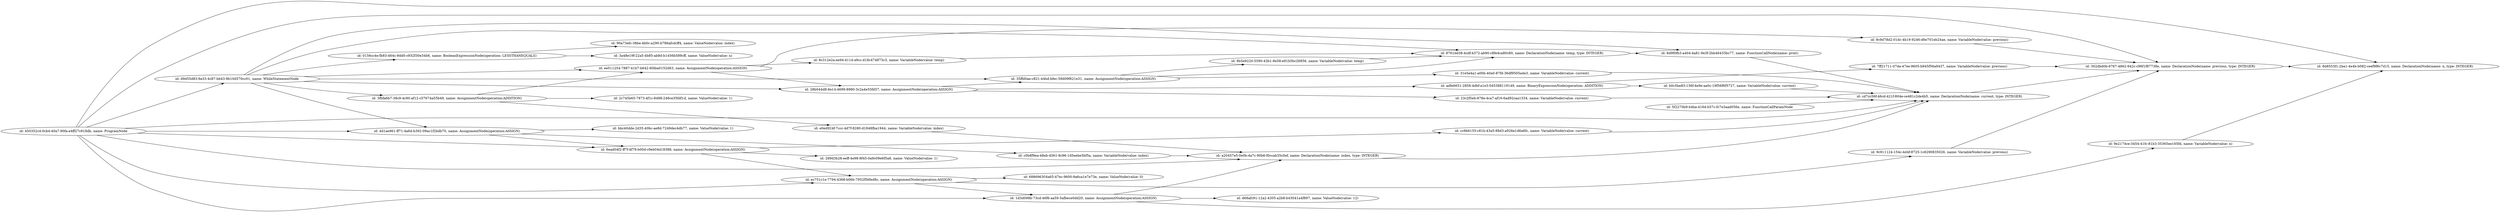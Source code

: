 digraph g {
	rankdir=LR
		"id: 31e5e4a1-a00b-40a0-87fd-36df9505a4e3, name: VariableNode(value: current)" -> "id: cd7cc56f-46cd-421f-804e-ce481c2de4b5, name: DeclarationNode(name: current, type: INTEGER)"
		"id: 450352c4-0cb4-40a7-90fa-e4ff27c918db, name: ProgramNode" -> "id: 302dbd0b-6767-4862-942c-c96f1f87738e, name: DeclarationNode(name: previous, type: INTEGER)"
		"id: 450352c4-0cb4-40a7-90fa-e4ff27c918db, name: ProgramNode" -> "id: cd7cc56f-46cd-421f-804e-ce481c2de4b5, name: DeclarationNode(name: current, type: INTEGER)"
		"id: 450352c4-0cb4-40a7-90fa-e4ff27c918db, name: ProgramNode" -> "id: a20457e5-0e0b-4a7c-90b6-f0ccab35c0ef, name: DeclarationNode(name: index, type: INTEGER)"
		"id: 450352c4-0cb4-40a7-90fa-e4ff27c918db, name: ProgramNode" -> "id: 8d8553f1-2ba1-4e4b-b082-ceef9f6c7d15, name: DeclarationNode(name: n, type: INTEGER)"
		"id: 450352c4-0cb4-40a7-90fa-e4ff27c918db, name: ProgramNode" -> "id: ec751c1e-7794-4368-b06b-7952f56fed8c, name: AssignmentNode(operation:ASSIGN)"
		"id: 450352c4-0cb4-40a7-90fa-e4ff27c918db, name: ProgramNode" -> "id: 4d1ae961-ff71-4a6d-b392-09ac1f2bdb70, name: AssignmentNode(operation:ASSIGN)"
		"id: 450352c4-0cb4-40a7-90fa-e4ff27c918db, name: ProgramNode" -> "id: d9d55d83-9a33-4c87-bb43-9b10d570cc01, name: WhileStatementNode"
		"id: 450352c4-0cb4-40a7-90fa-e4ff27c918db, name: ProgramNode" -> "id: 6ead04f2-ff7f-4f79-b00d-c9eb04d18388, name: AssignmentNode(operation:ASSIGN)"
		"id: 450352c4-0cb4-40a7-90fa-e4ff27c918db, name: ProgramNode" -> "id: 1d3d098b-73cd-46f6-aa59-5afbece0dd20, name: AssignmentNode(operation:ASSIGN)"
		"id: 6d9f0fb3-a404-4a81-9e3f-2bb46433bc77, name: FunctionCallNode(name: print)" -> "id: cd7cc56f-46cd-421f-804e-ce481c2de4b5, name: DeclarationNode(name: current, type: INTEGER)"
		"id: 3fbfa6b7-38c9-4c90-af12-c57674a55b49, name: AssignmentNode(operation:ADDITION)" -> "id: e0ed924f-7ccc-4d7f-8280-d1848fba1944, name: VariableNode(value: index)"
		"id: 3fbfa6b7-38c9-4c90-af12-c57674a55b49, name: AssignmentNode(operation:ADDITION)" -> "id: 2c745b65-7873-4f1c-8488-248ce35fdf1d, name: ValueNode(value: 1)"
		"id: 3fbfa6b7-38c9-4c90-af12-c57674a55b49, name: AssignmentNode(operation:ADDITION)" -> "id: ee511254-7887-41b7-b642-6f4ba0152d63, name: AssignmentNode(operation:ASSIGN)"
		"id: 23c2f5eb-878e-4ca7-af16-6ad92caa1334, name: VariableNode(value: current)" -> "id: cd7cc56f-46cd-421f-804e-ce481c2de4b5, name: DeclarationNode(name: current, type: INTEGER)"
		"id: 28b044d8-6e14-4699-8980-3c2a4e55fd57, name: AssignmentNode(operation:ASSIGN)" -> "id: adfe6651-2856-4dbf-a1e3-045388119149, name: BinaryExpressionNode(operation: ADDITION)"
		"id: 28b044d8-6e14-4699-8980-3c2a4e55fd57, name: AssignmentNode(operation:ASSIGN)" -> "id: 23c2f5eb-878e-4ca7-af16-6ad92caa1334, name: VariableNode(value: current)"
		"id: 28b044d8-6e14-4699-8980-3c2a4e55fd57, name: AssignmentNode(operation:ASSIGN)" -> "id: 35ffd0ae-c821-44bd-bfec-59d09f621e31, name: AssignmentNode(operation:ASSIGN)"
		"id: 9c9d78d2-01dc-4b19-9246-d6e701eb24ae, name: VariableNode(value: previous)" -> "id: 302dbd0b-6767-4862-942c-c96f1f87738e, name: DeclarationNode(name: previous, type: INTEGER)"
		"id: adfe6651-2856-4dbf-a1e3-045388119149, name: BinaryExpressionNode(operation: ADDITION)" -> "id: 7ff21711-07da-47ee-9605-b945f56a9437, name: VariableNode(value: previous)"
		"id: adfe6651-2856-4dbf-a1e3-045388119149, name: BinaryExpressionNode(operation: ADDITION)" -> "id: b0c5be83-136f-4e9e-aa0c-19f56f6f5727, name: VariableNode(value: current)"
		"id: cc9b6155-c81b-43a5-88d3-a926e1d6a6fc, name: VariableNode(value: current)" -> "id: cd7cc56f-46cd-421f-804e-ce481c2de4b5, name: DeclarationNode(name: current, type: INTEGER)"
		"id: 8b5e9220-5590-43b1-8e58-e91b5bc26856, name: VariableNode(value: temp)" -> "id: 8761bd38-4cdf-4372-ab90-c8fe4ca80c80, name: DeclarationNode(name: temp, type: INTEGER)"
		"id: d9d55d83-9a33-4c87-bb43-9b10d570cc01, name: WhileStatementNode" -> "id: 8761bd38-4cdf-4372-ab90-c8fe4ca80c80, name: DeclarationNode(name: temp, type: INTEGER)"
		"id: d9d55d83-9a33-4c87-bb43-9b10d570cc01, name: WhileStatementNode" -> "id: 0156cc4e-fb83-464c-9dd0-c932f30e34b6, name: BooleanExpressionNode(operation: LESSTHANEQUALS)"
		"id: d9d55d83-9a33-4c87-bb43-9b10d570cc01, name: WhileStatementNode" -> "id: 6d9f0fb3-a404-4a81-9e3f-2bb46433bc77, name: FunctionCallNode(name: print)"
		"id: d9d55d83-9a33-4c87-bb43-9b10d570cc01, name: WhileStatementNode" -> "id: 3fbfa6b7-38c9-4c90-af12-c57674a55b49, name: AssignmentNode(operation:ADDITION)"
		"id: d9d55d83-9a33-4c87-bb43-9b10d570cc01, name: WhileStatementNode" -> "id: 4d1ae961-ff71-4a6d-b392-09ac1f2bdb70, name: AssignmentNode(operation:ASSIGN)"
		"id: d9d55d83-9a33-4c87-bb43-9b10d570cc01, name: WhileStatementNode" -> "id: 35ffd0ae-c821-44bd-bfec-59d09f621e31, name: AssignmentNode(operation:ASSIGN)"
		"id: d9d55d83-9a33-4c87-bb43-9b10d570cc01, name: WhileStatementNode" -> "id: 28b044d8-6e14-4699-8980-3c2a4e55fd57, name: AssignmentNode(operation:ASSIGN)"
		"id: d9d55d83-9a33-4c87-bb43-9b10d570cc01, name: WhileStatementNode" -> "id: ee511254-7887-41b7-b642-6f4ba0152d63, name: AssignmentNode(operation:ASSIGN)"
		"id: 8761bd38-4cdf-4372-ab90-c8fe4ca80c80, name: DeclarationNode(name: temp, type: INTEGER)" -> "id: 6d9f0fb3-a404-4a81-9e3f-2bb46433bc77, name: FunctionCallNode(name: print)"
		"id: e0ed924f-7ccc-4d7f-8280-d1848fba1944, name: VariableNode(value: index)" -> "id: a20457e5-0e0b-4a7c-90b6-f0ccab35c0ef, name: DeclarationNode(name: index, type: INTEGER)"
		"id: 0156cc4e-fb83-464c-9dd0-c932f30e34b6, name: BooleanExpressionNode(operation: LESSTHANEQUALS)" -> "id: 90a73efc-38be-4b0c-a290-b786afcdcff4, name: ValueNode(value: index)"
		"id: 0156cc4e-fb83-464c-9dd0-c932f30e34b6, name: BooleanExpressionNode(operation: LESSTHANEQUALS)" -> "id: 3a48e19f-22a5-4b85-ab8d-b1456b589cff, name: ValueNode(value: n)"
		"id: cd7cc56f-46cd-421f-804e-ce481c2de4b5, name: DeclarationNode(name: current, type: INTEGER)" -> "id: 302dbd0b-6767-4862-942c-c96f1f87738e, name: DeclarationNode(name: previous, type: INTEGER)"
		"id: 9c911124-154c-4d4f-8725-1c6290835026, name: VariableNode(value: previous)" -> "id: 302dbd0b-6767-4862-942c-c96f1f87738e, name: DeclarationNode(name: previous, type: INTEGER)"
		"id: 8c312e2a-ee94-411d-a9cc-d18c474873c3, name: VariableNode(value: temp)" -> "id: 8761bd38-4cdf-4372-ab90-c8fe4ca80c80, name: DeclarationNode(name: temp, type: INTEGER)"
		"id: a20457e5-0e0b-4a7c-90b6-f0ccab35c0ef, name: DeclarationNode(name: index, type: INTEGER)" -> "id: cd7cc56f-46cd-421f-804e-ce481c2de4b5, name: DeclarationNode(name: current, type: INTEGER)"
		"id: 7ff21711-07da-47ee-9605-b945f56a9437, name: VariableNode(value: previous)" -> "id: 302dbd0b-6767-4862-942c-c96f1f87738e, name: DeclarationNode(name: previous, type: INTEGER)"
		"id: ec751c1e-7794-4368-b06b-7952f56fed8c, name: AssignmentNode(operation:ASSIGN)" -> "id: 9c911124-154c-4d4f-8725-1c6290835026, name: VariableNode(value: previous)"
		"id: ec751c1e-7794-4368-b06b-7952f56fed8c, name: AssignmentNode(operation:ASSIGN)" -> "id: 6886963f-6a65-47ec-9600-9a6ca1e7e73e, name: ValueNode(value: 0)"
		"id: ec751c1e-7794-4368-b06b-7952f56fed8c, name: AssignmentNode(operation:ASSIGN)" -> "id: 1d3d098b-73cd-46f6-aa59-5afbece0dd20, name: AssignmentNode(operation:ASSIGN)"
		"id: 1d3d098b-73cd-46f6-aa59-5afbece0dd20, name: AssignmentNode(operation:ASSIGN)" -> "id: a20457e5-0e0b-4a7c-90b6-f0ccab35c0ef, name: DeclarationNode(name: index, type: INTEGER)"
		"id: 1d3d098b-73cd-46f6-aa59-5afbece0dd20, name: AssignmentNode(operation:ASSIGN)" -> "id: 9e2174ce-3454-41fc-81b3-35365ee165fd, name: VariableNode(value: n)"
		"id: 1d3d098b-73cd-46f6-aa59-5afbece0dd20, name: AssignmentNode(operation:ASSIGN)" -> "id: d68afc91-12a2-4305-a2b8-b43041a4f897, name: ValueNode(value: 12)"
		"id: 302dbd0b-6767-4862-942c-c96f1f87738e, name: DeclarationNode(name: previous, type: INTEGER)" -> "id: 8d8553f1-2ba1-4e4b-b082-ceef9f6c7d15, name: DeclarationNode(name: n, type: INTEGER)"
		"id: 9e2174ce-3454-41fc-81b3-35365ee165fd, name: VariableNode(value: n)" -> "id: 8d8553f1-2ba1-4e4b-b082-ceef9f6c7d15, name: DeclarationNode(name: n, type: INTEGER)"
		"id: b0c5be83-136f-4e9e-aa0c-19f56f6f5727, name: VariableNode(value: current)" -> "id: cd7cc56f-46cd-421f-804e-ce481c2de4b5, name: DeclarationNode(name: current, type: INTEGER)"
		"id: 4d1ae961-ff71-4a6d-b392-09ac1f2bdb70, name: AssignmentNode(operation:ASSIGN)" -> "id: bbc40dde-2d35-40bc-ae8d-7249dec4db77, name: ValueNode(value: 1)"
		"id: 4d1ae961-ff71-4a6d-b392-09ac1f2bdb70, name: AssignmentNode(operation:ASSIGN)" -> "id: 6ead04f2-ff7f-4f79-b00d-c9eb04d18388, name: AssignmentNode(operation:ASSIGN)"
		"id: 4d1ae961-ff71-4a6d-b392-09ac1f2bdb70, name: AssignmentNode(operation:ASSIGN)" -> "id: c0b8f9ea-48eb-4561-9c96-1d5eebe5bf5a, name: VariableNode(value: index)"
		"id: 35ffd0ae-c821-44bd-bfec-59d09f621e31, name: AssignmentNode(operation:ASSIGN)" -> "id: 8761bd38-4cdf-4372-ab90-c8fe4ca80c80, name: DeclarationNode(name: temp, type: INTEGER)"
		"id: 35ffd0ae-c821-44bd-bfec-59d09f621e31, name: AssignmentNode(operation:ASSIGN)" -> "id: 31e5e4a1-a00b-40a0-87fd-36df9505a4e3, name: VariableNode(value: current)"
		"id: 35ffd0ae-c821-44bd-bfec-59d09f621e31, name: AssignmentNode(operation:ASSIGN)" -> "id: 8b5e9220-5590-43b1-8e58-e91b5bc26856, name: VariableNode(value: temp)"
		"id: 5f2270b9-b4ba-416d-b57c-fc7e3aad056e, name: FunctionCallParamNode" -> "id: cd7cc56f-46cd-421f-804e-ce481c2de4b5, name: DeclarationNode(name: current, type: INTEGER)"
		"id: ee511254-7887-41b7-b642-6f4ba0152d63, name: AssignmentNode(operation:ASSIGN)" -> "id: 9c9d78d2-01dc-4b19-9246-d6e701eb24ae, name: VariableNode(value: previous)"
		"id: ee511254-7887-41b7-b642-6f4ba0152d63, name: AssignmentNode(operation:ASSIGN)" -> "id: 8c312e2a-ee94-411d-a9cc-d18c474873c3, name: VariableNode(value: temp)"
		"id: ee511254-7887-41b7-b642-6f4ba0152d63, name: AssignmentNode(operation:ASSIGN)" -> "id: 28b044d8-6e14-4699-8980-3c2a4e55fd57, name: AssignmentNode(operation:ASSIGN)"
		"id: 6ead04f2-ff7f-4f79-b00d-c9eb04d18388, name: AssignmentNode(operation:ASSIGN)" -> "id: cc9b6155-c81b-43a5-88d3-a926e1d6a6fc, name: VariableNode(value: current)"
		"id: 6ead04f2-ff7f-4f79-b00d-c9eb04d18388, name: AssignmentNode(operation:ASSIGN)" -> "id: 289d3b28-eeff-4e98-8f45-0a9c09e6f5a8, name: ValueNode(value: 1)"
		"id: 6ead04f2-ff7f-4f79-b00d-c9eb04d18388, name: AssignmentNode(operation:ASSIGN)" -> "id: ec751c1e-7794-4368-b06b-7952f56fed8c, name: AssignmentNode(operation:ASSIGN)"
		"id: c0b8f9ea-48eb-4561-9c96-1d5eebe5bf5a, name: VariableNode(value: index)" -> "id: a20457e5-0e0b-4a7c-90b6-f0ccab35c0ef, name: DeclarationNode(name: index, type: INTEGER)"
}